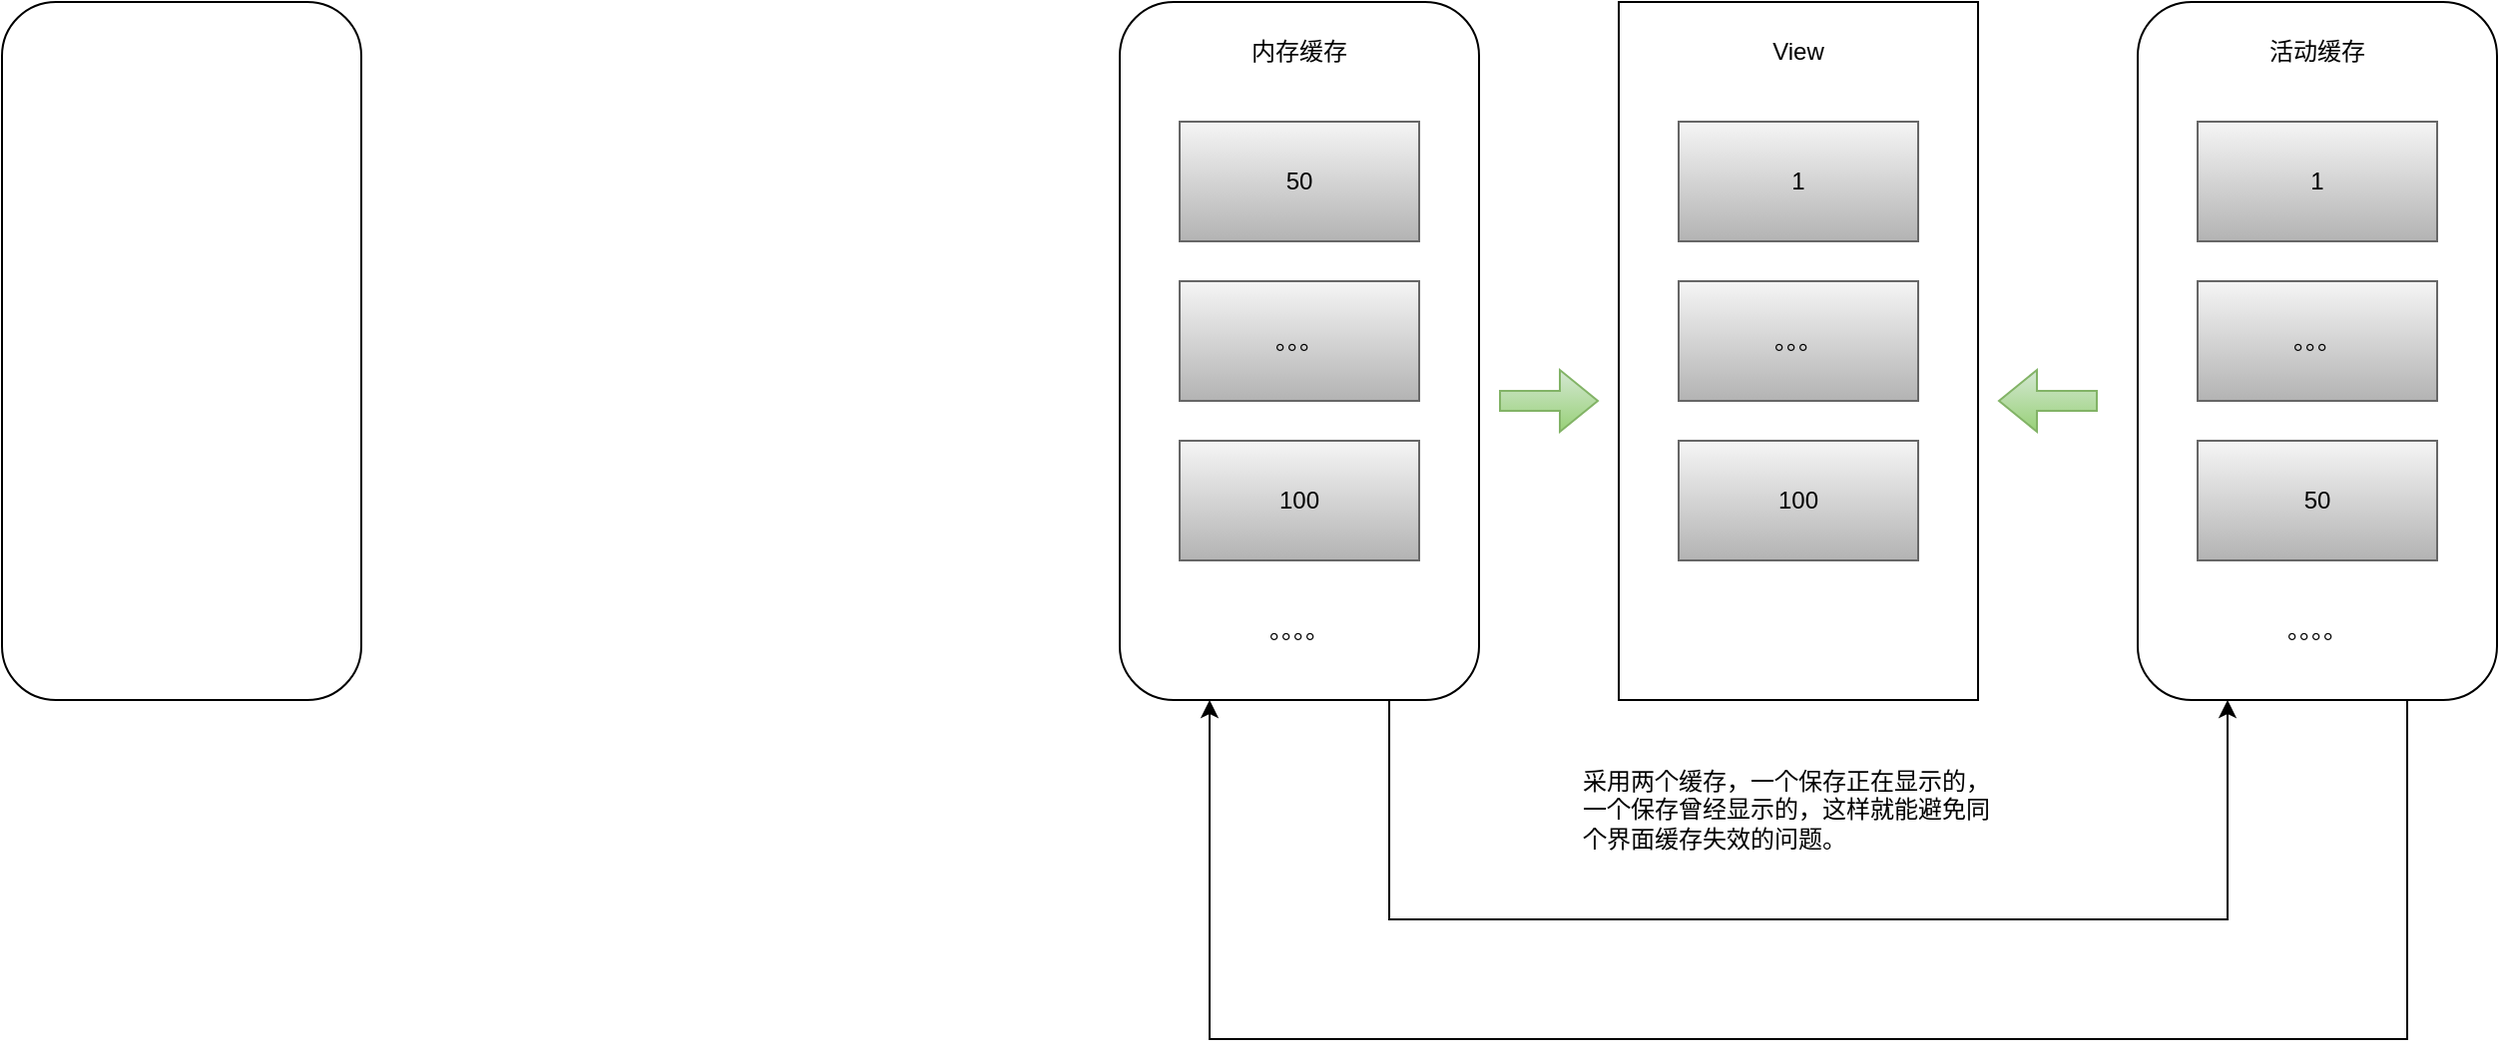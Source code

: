 <mxfile version="21.3.6" type="github">
  <diagram name="第 1 页" id="9gG5TRduuXv9n2lvh1-l">
    <mxGraphModel dx="1379" dy="835" grid="1" gridSize="10" guides="1" tooltips="1" connect="1" arrows="1" fold="1" page="1" pageScale="1" pageWidth="10000" pageHeight="10000" math="0" shadow="0">
      <root>
        <mxCell id="0" />
        <mxCell id="1" parent="0" />
        <mxCell id="RLxla1DwEqxDlipukyhl-1" value="" style="rounded=1;whiteSpace=wrap;html=1;" vertex="1" parent="1">
          <mxGeometry x="150" y="80" width="180" height="350" as="geometry" />
        </mxCell>
        <mxCell id="RLxla1DwEqxDlipukyhl-3" value="" style="rounded=1;whiteSpace=wrap;html=1;" vertex="1" parent="1">
          <mxGeometry x="710" y="80" width="180" height="350" as="geometry" />
        </mxCell>
        <mxCell id="RLxla1DwEqxDlipukyhl-4" value="&lt;font color=&quot;#000000&quot;&gt;50&lt;/font&gt;" style="rounded=0;whiteSpace=wrap;html=1;fillColor=#f5f5f5;gradientColor=#b3b3b3;strokeColor=#666666;" vertex="1" parent="1">
          <mxGeometry x="740" y="140" width="120" height="60" as="geometry" />
        </mxCell>
        <mxCell id="RLxla1DwEqxDlipukyhl-5" value="&lt;font color=&quot;#000000&quot;&gt;。。。&lt;/font&gt;" style="rounded=0;whiteSpace=wrap;html=1;fillColor=#f5f5f5;gradientColor=#b3b3b3;strokeColor=#666666;" vertex="1" parent="1">
          <mxGeometry x="740" y="220" width="120" height="60" as="geometry" />
        </mxCell>
        <mxCell id="RLxla1DwEqxDlipukyhl-6" value="&lt;font color=&quot;#000000&quot;&gt;100&lt;/font&gt;" style="rounded=0;whiteSpace=wrap;html=1;fillColor=#f5f5f5;gradientColor=#b3b3b3;strokeColor=#666666;" vertex="1" parent="1">
          <mxGeometry x="740" y="300" width="120" height="60" as="geometry" />
        </mxCell>
        <mxCell id="RLxla1DwEqxDlipukyhl-8" value="内存缓存" style="text;html=1;strokeColor=none;fillColor=none;align=center;verticalAlign=middle;whiteSpace=wrap;rounded=0;" vertex="1" parent="1">
          <mxGeometry x="760" y="90" width="80" height="30" as="geometry" />
        </mxCell>
        <mxCell id="RLxla1DwEqxDlipukyhl-10" value="。。。。" style="text;html=1;strokeColor=none;fillColor=none;align=center;verticalAlign=middle;whiteSpace=wrap;rounded=0;" vertex="1" parent="1">
          <mxGeometry x="760" y="380" width="80" height="30" as="geometry" />
        </mxCell>
        <mxCell id="RLxla1DwEqxDlipukyhl-11" value="" style="rounded=0;whiteSpace=wrap;html=1;" vertex="1" parent="1">
          <mxGeometry x="960" y="80" width="180" height="350" as="geometry" />
        </mxCell>
        <mxCell id="RLxla1DwEqxDlipukyhl-15" value="View" style="text;html=1;strokeColor=none;fillColor=none;align=center;verticalAlign=middle;whiteSpace=wrap;rounded=0;" vertex="1" parent="1">
          <mxGeometry x="1010" y="90" width="80" height="30" as="geometry" />
        </mxCell>
        <mxCell id="RLxla1DwEqxDlipukyhl-16" value="" style="shape=flexArrow;endArrow=classic;html=1;rounded=0;fillColor=#d5e8d4;gradientColor=#97d077;strokeColor=#82b366;" edge="1" parent="1">
          <mxGeometry width="50" height="50" relative="1" as="geometry">
            <mxPoint x="900" y="280" as="sourcePoint" />
            <mxPoint x="950" y="280" as="targetPoint" />
          </mxGeometry>
        </mxCell>
        <mxCell id="RLxla1DwEqxDlipukyhl-17" value="采用两个缓存，一个保存正在显示的，一个保存曾经显示的，这样就能避免同个界面缓存失效的问题。" style="text;html=1;strokeColor=none;fillColor=none;align=left;verticalAlign=middle;whiteSpace=wrap;rounded=0;" vertex="1" parent="1">
          <mxGeometry x="940" y="450" width="210" height="70" as="geometry" />
        </mxCell>
        <mxCell id="RLxla1DwEqxDlipukyhl-18" value="" style="rounded=1;whiteSpace=wrap;html=1;" vertex="1" parent="1">
          <mxGeometry x="1220" y="80" width="180" height="350" as="geometry" />
        </mxCell>
        <mxCell id="RLxla1DwEqxDlipukyhl-19" value="&lt;font color=&quot;#000000&quot;&gt;1&lt;/font&gt;" style="rounded=0;whiteSpace=wrap;html=1;fillColor=#f5f5f5;gradientColor=#b3b3b3;strokeColor=#666666;" vertex="1" parent="1">
          <mxGeometry x="1250" y="140" width="120" height="60" as="geometry" />
        </mxCell>
        <mxCell id="RLxla1DwEqxDlipukyhl-20" value="&lt;font color=&quot;#000000&quot;&gt;。。。&lt;/font&gt;" style="rounded=0;whiteSpace=wrap;html=1;fillColor=#f5f5f5;gradientColor=#b3b3b3;strokeColor=#666666;" vertex="1" parent="1">
          <mxGeometry x="1250" y="220" width="120" height="60" as="geometry" />
        </mxCell>
        <mxCell id="RLxla1DwEqxDlipukyhl-21" value="&lt;font color=&quot;#000000&quot;&gt;50&lt;/font&gt;" style="rounded=0;whiteSpace=wrap;html=1;fillColor=#f5f5f5;gradientColor=#b3b3b3;strokeColor=#666666;" vertex="1" parent="1">
          <mxGeometry x="1250" y="300" width="120" height="60" as="geometry" />
        </mxCell>
        <mxCell id="RLxla1DwEqxDlipukyhl-22" value="活动缓存" style="text;html=1;strokeColor=none;fillColor=none;align=center;verticalAlign=middle;whiteSpace=wrap;rounded=0;" vertex="1" parent="1">
          <mxGeometry x="1270" y="90" width="80" height="30" as="geometry" />
        </mxCell>
        <mxCell id="RLxla1DwEqxDlipukyhl-23" value="。。。。" style="text;html=1;strokeColor=none;fillColor=none;align=center;verticalAlign=middle;whiteSpace=wrap;rounded=0;" vertex="1" parent="1">
          <mxGeometry x="1270" y="380" width="80" height="30" as="geometry" />
        </mxCell>
        <mxCell id="RLxla1DwEqxDlipukyhl-25" value="" style="shape=flexArrow;endArrow=classic;html=1;rounded=0;fillColor=#d5e8d4;gradientColor=#97d077;strokeColor=#82b366;" edge="1" parent="1">
          <mxGeometry width="50" height="50" relative="1" as="geometry">
            <mxPoint x="1200" y="280" as="sourcePoint" />
            <mxPoint x="1150" y="280" as="targetPoint" />
          </mxGeometry>
        </mxCell>
        <mxCell id="RLxla1DwEqxDlipukyhl-26" value="" style="endArrow=classic;html=1;rounded=0;entryX=0.25;entryY=1;entryDx=0;entryDy=0;exitX=0.75;exitY=1;exitDx=0;exitDy=0;" edge="1" parent="1" source="RLxla1DwEqxDlipukyhl-3" target="RLxla1DwEqxDlipukyhl-18">
          <mxGeometry width="50" height="50" relative="1" as="geometry">
            <mxPoint x="990" y="320" as="sourcePoint" />
            <mxPoint x="1040" y="270" as="targetPoint" />
            <Array as="points">
              <mxPoint x="845" y="540" />
              <mxPoint x="1050" y="540" />
              <mxPoint x="1265" y="540" />
            </Array>
          </mxGeometry>
        </mxCell>
        <mxCell id="RLxla1DwEqxDlipukyhl-27" value="" style="endArrow=classic;html=1;rounded=0;entryX=0.25;entryY=1;entryDx=0;entryDy=0;exitX=0.75;exitY=1;exitDx=0;exitDy=0;" edge="1" parent="1" source="RLxla1DwEqxDlipukyhl-18" target="RLxla1DwEqxDlipukyhl-3">
          <mxGeometry width="50" height="50" relative="1" as="geometry">
            <mxPoint x="990" y="320" as="sourcePoint" />
            <mxPoint x="1040" y="270" as="targetPoint" />
            <Array as="points">
              <mxPoint x="1355" y="600" />
              <mxPoint x="1060" y="600" />
              <mxPoint x="755" y="600" />
            </Array>
          </mxGeometry>
        </mxCell>
        <mxCell id="RLxla1DwEqxDlipukyhl-28" value="&lt;font color=&quot;#000000&quot;&gt;1&lt;/font&gt;" style="rounded=0;whiteSpace=wrap;html=1;fillColor=#f5f5f5;gradientColor=#b3b3b3;strokeColor=#666666;" vertex="1" parent="1">
          <mxGeometry x="990" y="140" width="120" height="60" as="geometry" />
        </mxCell>
        <mxCell id="RLxla1DwEqxDlipukyhl-29" value="&lt;font color=&quot;#000000&quot;&gt;。。。&lt;/font&gt;" style="rounded=0;whiteSpace=wrap;html=1;fillColor=#f5f5f5;gradientColor=#b3b3b3;strokeColor=#666666;" vertex="1" parent="1">
          <mxGeometry x="990" y="220" width="120" height="60" as="geometry" />
        </mxCell>
        <mxCell id="RLxla1DwEqxDlipukyhl-30" value="&lt;font color=&quot;#000000&quot;&gt;100&lt;/font&gt;" style="rounded=0;whiteSpace=wrap;html=1;fillColor=#f5f5f5;gradientColor=#b3b3b3;strokeColor=#666666;" vertex="1" parent="1">
          <mxGeometry x="990" y="300" width="120" height="60" as="geometry" />
        </mxCell>
      </root>
    </mxGraphModel>
  </diagram>
</mxfile>
